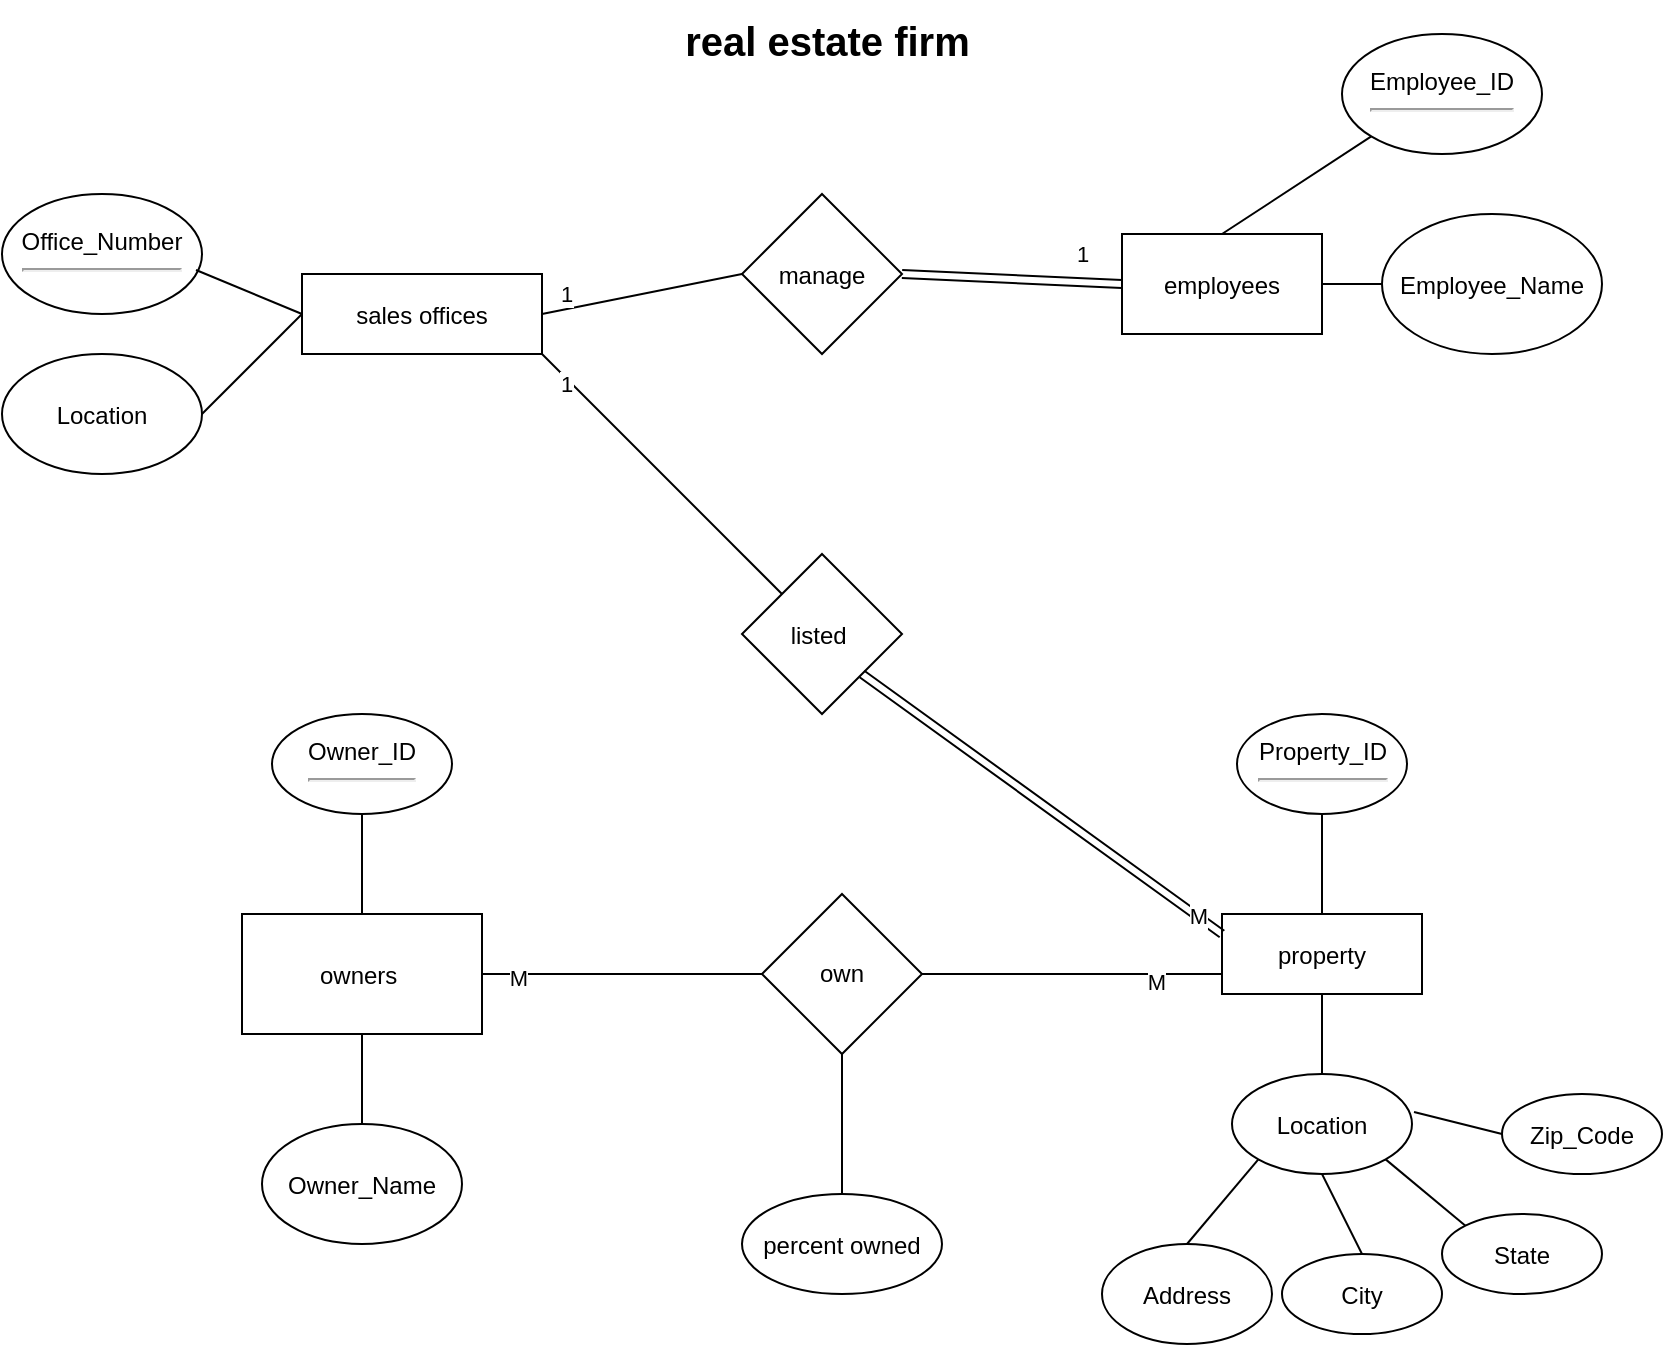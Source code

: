 <mxfile version="24.2.5" type="device">
  <diagram id="R2lEEEUBdFMjLlhIrx00" name="Page-1">
    <mxGraphModel dx="1434" dy="836" grid="1" gridSize="10" guides="1" tooltips="1" connect="1" arrows="1" fold="1" page="1" pageScale="1" pageWidth="850" pageHeight="1100" math="0" shadow="0" extFonts="Permanent Marker^https://fonts.googleapis.com/css?family=Permanent+Marker">
      <root>
        <mxCell id="0" />
        <mxCell id="1" parent="0" />
        <mxCell id="mSEk94hID1eBO2uNQYs_-1" value="&lt;span style=&quot;font-size: 12px; font-family: Arial, sans-serif; position: relative; top: 0.5pt;&quot;&gt;sales offices&lt;/span&gt;" style="rounded=0;whiteSpace=wrap;html=1;fontSize=12;" parent="1" vertex="1">
          <mxGeometry x="160" y="160" width="120" height="40" as="geometry" />
        </mxCell>
        <mxCell id="mSEk94hID1eBO2uNQYs_-2" value="&lt;b style=&quot;&quot;&gt;&lt;span style=&quot;font-family: Arial, sans-serif; position: relative; top: 0.5pt;&quot;&gt;&lt;font style=&quot;font-size: 20px;&quot;&gt;real estate firm&amp;nbsp;&lt;/font&gt;&lt;/span&gt;&lt;/b&gt;" style="text;html=1;align=center;verticalAlign=middle;resizable=0;points=[];autosize=1;strokeColor=none;fillColor=none;fontSize=12;" parent="1" vertex="1">
          <mxGeometry x="340" y="23" width="170" height="40" as="geometry" />
        </mxCell>
        <mxCell id="QlXE7pvtrm_SnEy_TRo3-1" value="&lt;span style=&quot;font-family: Arial, sans-serif; position: relative; top: 0.5pt;&quot;&gt;property&lt;/span&gt;" style="rounded=0;whiteSpace=wrap;html=1;fontSize=12;" parent="1" vertex="1">
          <mxGeometry x="620" y="480" width="100" height="40" as="geometry" />
        </mxCell>
        <mxCell id="QlXE7pvtrm_SnEy_TRo3-2" value="&lt;span style=&quot;font-family: Arial, sans-serif; position: relative; top: 0.5pt;&quot;&gt;employees&lt;/span&gt;" style="rounded=0;whiteSpace=wrap;html=1;fontSize=12;" parent="1" vertex="1">
          <mxGeometry x="570" y="140" width="100" height="50" as="geometry" />
        </mxCell>
        <mxCell id="QlXE7pvtrm_SnEy_TRo3-3" value="&lt;span style=&quot;font-family: Arial, sans-serif; position: relative; top: 0.5pt;&quot;&gt;&lt;font style=&quot;font-size: 12px;&quot;&gt;owners&amp;nbsp;&lt;/font&gt;&lt;/span&gt;" style="rounded=0;whiteSpace=wrap;html=1;fontSize=12;" parent="1" vertex="1">
          <mxGeometry x="130" y="480" width="120" height="60" as="geometry" />
        </mxCell>
        <mxCell id="QlXE7pvtrm_SnEy_TRo3-4" value="&lt;span style=&quot;font-family: Arial, sans-serif; position: relative; top: 0.5pt;&quot;&gt;&lt;font style=&quot;font-size: 12px;&quot;&gt;percent owned&lt;/font&gt;&lt;/span&gt;" style="ellipse;whiteSpace=wrap;html=1;fontSize=12;" parent="1" vertex="1">
          <mxGeometry x="380" y="620" width="100" height="50" as="geometry" />
        </mxCell>
        <mxCell id="QlXE7pvtrm_SnEy_TRo3-5" value="&lt;span style=&quot;font-family: Arial, sans-serif; position: relative; top: 0.5pt;&quot;&gt;&lt;font style=&quot;font-size: 12px;&quot;&gt;Owner_Name&lt;/font&gt;&lt;/span&gt;" style="ellipse;whiteSpace=wrap;html=1;fontSize=12;" parent="1" vertex="1">
          <mxGeometry x="140" y="585" width="100" height="60" as="geometry" />
        </mxCell>
        <mxCell id="QlXE7pvtrm_SnEy_TRo3-6" value="&lt;span style=&quot;font-family: Arial, sans-serif; position: relative; top: 0.5pt;&quot;&gt;&lt;font style=&quot;font-size: 12px;&quot;&gt;Owner_ID&lt;/font&gt;&lt;/span&gt;&lt;hr&gt;" style="ellipse;whiteSpace=wrap;html=1;fontSize=12;" parent="1" vertex="1">
          <mxGeometry x="145" y="380" width="90" height="50" as="geometry" />
        </mxCell>
        <mxCell id="QlXE7pvtrm_SnEy_TRo3-7" value="&lt;span style=&quot;font-family: Arial, sans-serif; position: relative; top: 0.5pt;&quot;&gt;&lt;font style=&quot;font-size: 12px;&quot;&gt;Zip_Code&lt;/font&gt;&lt;/span&gt;" style="ellipse;whiteSpace=wrap;html=1;fontSize=12;" parent="1" vertex="1">
          <mxGeometry x="760" y="570" width="80" height="40" as="geometry" />
        </mxCell>
        <mxCell id="QlXE7pvtrm_SnEy_TRo3-8" value="&lt;span style=&quot;font-family: Arial, sans-serif; position: relative; top: 0.5pt;&quot;&gt;&lt;font style=&quot;font-size: 12px;&quot;&gt;State&lt;/font&gt;&lt;/span&gt;" style="ellipse;whiteSpace=wrap;html=1;fontSize=12;" parent="1" vertex="1">
          <mxGeometry x="730" y="630" width="80" height="40" as="geometry" />
        </mxCell>
        <mxCell id="QlXE7pvtrm_SnEy_TRo3-9" value="&lt;span style=&quot;font-family: Arial, sans-serif; position: relative; top: 0.5pt;&quot;&gt;&lt;font style=&quot;font-size: 12px;&quot;&gt;City&lt;/font&gt;&lt;/span&gt;" style="ellipse;whiteSpace=wrap;html=1;fontSize=12;" parent="1" vertex="1">
          <mxGeometry x="650" y="650" width="80" height="40" as="geometry" />
        </mxCell>
        <mxCell id="QlXE7pvtrm_SnEy_TRo3-10" value="&lt;span style=&quot;font-family: Arial, sans-serif; position: relative; top: 0.5pt;&quot;&gt;&lt;font style=&quot;font-size: 12px;&quot;&gt;Address&lt;/font&gt;&lt;/span&gt;" style="ellipse;whiteSpace=wrap;html=1;fontSize=12;" parent="1" vertex="1">
          <mxGeometry x="560" y="645" width="85" height="50" as="geometry" />
        </mxCell>
        <mxCell id="QlXE7pvtrm_SnEy_TRo3-11" value="&lt;span style=&quot;font-family: Arial, sans-serif; position: relative; top: 0.5pt;&quot;&gt;Location&lt;/span&gt;" style="ellipse;whiteSpace=wrap;html=1;fontSize=12;" parent="1" vertex="1">
          <mxGeometry x="625" y="560" width="90" height="50" as="geometry" />
        </mxCell>
        <mxCell id="QlXE7pvtrm_SnEy_TRo3-12" value="&lt;span style=&quot;font-family: Arial, sans-serif; position: relative; top: 0.5pt;&quot;&gt;&lt;font style=&quot;font-size: 12px;&quot;&gt;Property_ID&lt;/font&gt;&lt;/span&gt;&lt;hr&gt;" style="ellipse;whiteSpace=wrap;html=1;fontSize=12;" parent="1" vertex="1">
          <mxGeometry x="627.5" y="380" width="85" height="50" as="geometry" />
        </mxCell>
        <mxCell id="QlXE7pvtrm_SnEy_TRo3-13" value="&lt;span style=&quot;font-family: Arial, sans-serif; position: relative; top: 0.5pt;&quot;&gt;Employee_Name&lt;/span&gt;" style="ellipse;whiteSpace=wrap;html=1;fontSize=12;" parent="1" vertex="1">
          <mxGeometry x="700" y="130" width="110" height="70" as="geometry" />
        </mxCell>
        <mxCell id="QlXE7pvtrm_SnEy_TRo3-14" value="&lt;span style=&quot;font-family: Arial, sans-serif; position: relative; top: 0.5pt;&quot;&gt;&lt;font style=&quot;font-size: 12px;&quot;&gt;Employee_ID&lt;/font&gt;&lt;/span&gt;&lt;hr&gt;" style="ellipse;whiteSpace=wrap;html=1;fontSize=12;" parent="1" vertex="1">
          <mxGeometry x="680" y="40" width="100" height="60" as="geometry" />
        </mxCell>
        <mxCell id="QlXE7pvtrm_SnEy_TRo3-15" value="&lt;span style=&quot;font-size: 12px; font-family: Arial, sans-serif; position: relative; top: 0.5pt;&quot;&gt;Location&lt;/span&gt;" style="ellipse;whiteSpace=wrap;html=1;fontSize=12;" parent="1" vertex="1">
          <mxGeometry x="10" y="200" width="100" height="60" as="geometry" />
        </mxCell>
        <mxCell id="QlXE7pvtrm_SnEy_TRo3-16" value="&lt;span style=&quot;font-size: 12px; font-family: Arial, sans-serif; position: relative; top: 0.5pt;&quot;&gt;Office_Number&lt;/span&gt;&lt;hr&gt;" style="ellipse;whiteSpace=wrap;html=1;fontSize=12;" parent="1" vertex="1">
          <mxGeometry x="10" y="120" width="100" height="60" as="geometry" />
        </mxCell>
        <mxCell id="QlXE7pvtrm_SnEy_TRo3-17" value="&lt;span style=&quot;font-family: Arial, sans-serif; position: relative; top: 0.5pt;&quot;&gt;&lt;font style=&quot;font-size: 12px;&quot;&gt;listed&amp;nbsp;&lt;/font&gt;&lt;/span&gt;" style="rhombus;whiteSpace=wrap;html=1;fontSize=12;double=0;" parent="1" vertex="1">
          <mxGeometry x="380" y="300" width="80" height="80" as="geometry" />
        </mxCell>
        <mxCell id="QlXE7pvtrm_SnEy_TRo3-18" value="&lt;span style=&quot;font-family: Arial, sans-serif; position: relative; top: 0.5pt;&quot;&gt;manage&lt;/span&gt;" style="rhombus;whiteSpace=wrap;html=1;fontSize=12;perimeterSpacing=0;double=0;" parent="1" vertex="1">
          <mxGeometry x="380" y="120" width="80" height="80" as="geometry" />
        </mxCell>
        <mxCell id="QlXE7pvtrm_SnEy_TRo3-19" value="own" style="rhombus;whiteSpace=wrap;html=1;fontSize=12;" parent="1" vertex="1">
          <mxGeometry x="390" y="470" width="80" height="80" as="geometry" />
        </mxCell>
        <mxCell id="QlXE7pvtrm_SnEy_TRo3-20" value="" style="endArrow=none;html=1;rounded=0;entryX=0;entryY=0.5;entryDx=0;entryDy=0;exitX=1;exitY=0.5;exitDx=0;exitDy=0;" parent="1" source="QlXE7pvtrm_SnEy_TRo3-15" target="mSEk94hID1eBO2uNQYs_-1" edge="1">
          <mxGeometry width="50" height="50" relative="1" as="geometry">
            <mxPoint x="400" y="450" as="sourcePoint" />
            <mxPoint x="450" y="400" as="targetPoint" />
          </mxGeometry>
        </mxCell>
        <mxCell id="QlXE7pvtrm_SnEy_TRo3-21" value="" style="endArrow=none;html=1;rounded=0;entryX=0;entryY=0.5;entryDx=0;entryDy=0;exitX=0.97;exitY=0.633;exitDx=0;exitDy=0;exitPerimeter=0;" parent="1" source="QlXE7pvtrm_SnEy_TRo3-16" target="mSEk94hID1eBO2uNQYs_-1" edge="1">
          <mxGeometry width="50" height="50" relative="1" as="geometry">
            <mxPoint x="400" y="450" as="sourcePoint" />
            <mxPoint x="450" y="400" as="targetPoint" />
          </mxGeometry>
        </mxCell>
        <mxCell id="QlXE7pvtrm_SnEy_TRo3-23" value="" style="endArrow=none;html=1;rounded=0;entryX=0;entryY=0.5;entryDx=0;entryDy=0;exitX=1;exitY=0.5;exitDx=0;exitDy=0;" parent="1" source="QlXE7pvtrm_SnEy_TRo3-2" target="QlXE7pvtrm_SnEy_TRo3-13" edge="1">
          <mxGeometry width="50" height="50" relative="1" as="geometry">
            <mxPoint x="350" y="460" as="sourcePoint" />
            <mxPoint x="400" y="410" as="targetPoint" />
          </mxGeometry>
        </mxCell>
        <mxCell id="QlXE7pvtrm_SnEy_TRo3-24" value="" style="endArrow=none;html=1;rounded=0;entryX=0;entryY=1;entryDx=0;entryDy=0;exitX=0.5;exitY=0;exitDx=0;exitDy=0;" parent="1" source="QlXE7pvtrm_SnEy_TRo3-2" target="QlXE7pvtrm_SnEy_TRo3-14" edge="1">
          <mxGeometry width="50" height="50" relative="1" as="geometry">
            <mxPoint x="350" y="460" as="sourcePoint" />
            <mxPoint x="400" y="410" as="targetPoint" />
          </mxGeometry>
        </mxCell>
        <mxCell id="QlXE7pvtrm_SnEy_TRo3-25" value="" style="endArrow=none;html=1;rounded=0;entryX=0;entryY=0.5;entryDx=0;entryDy=0;exitX=1;exitY=0.5;exitDx=0;exitDy=0;" parent="1" source="mSEk94hID1eBO2uNQYs_-1" target="QlXE7pvtrm_SnEy_TRo3-18" edge="1">
          <mxGeometry width="50" height="50" relative="1" as="geometry">
            <mxPoint x="400" y="460" as="sourcePoint" />
            <mxPoint x="450" y="410" as="targetPoint" />
          </mxGeometry>
        </mxCell>
        <mxCell id="QlXE7pvtrm_SnEy_TRo3-30" value="1" style="edgeLabel;html=1;align=center;verticalAlign=middle;resizable=0;points=[];" parent="QlXE7pvtrm_SnEy_TRo3-25" vertex="1" connectable="0">
          <mxGeometry x="-0.769" y="-2" relative="1" as="geometry">
            <mxPoint y="-10" as="offset" />
          </mxGeometry>
        </mxCell>
        <mxCell id="QlXE7pvtrm_SnEy_TRo3-28" value="" style="shape=link;html=1;rounded=0;entryX=0;entryY=0.5;entryDx=0;entryDy=0;exitX=1;exitY=0.5;exitDx=0;exitDy=0;" parent="1" source="QlXE7pvtrm_SnEy_TRo3-18" target="QlXE7pvtrm_SnEy_TRo3-2" edge="1">
          <mxGeometry width="100" relative="1" as="geometry">
            <mxPoint x="370" y="440" as="sourcePoint" />
            <mxPoint x="470" y="440" as="targetPoint" />
          </mxGeometry>
        </mxCell>
        <mxCell id="QlXE7pvtrm_SnEy_TRo3-29" value="1" style="edgeLabel;html=1;align=center;verticalAlign=middle;resizable=0;points=[];" parent="QlXE7pvtrm_SnEy_TRo3-28" vertex="1" connectable="0">
          <mxGeometry x="0.636" relative="1" as="geometry">
            <mxPoint y="-14" as="offset" />
          </mxGeometry>
        </mxCell>
        <mxCell id="QlXE7pvtrm_SnEy_TRo3-31" value="" style="endArrow=none;html=1;rounded=0;exitX=0.5;exitY=0;exitDx=0;exitDy=0;entryX=0.5;entryY=1;entryDx=0;entryDy=0;" parent="1" source="QlXE7pvtrm_SnEy_TRo3-4" target="QlXE7pvtrm_SnEy_TRo3-19" edge="1">
          <mxGeometry width="50" height="50" relative="1" as="geometry">
            <mxPoint x="400" y="380" as="sourcePoint" />
            <mxPoint x="450" y="330" as="targetPoint" />
          </mxGeometry>
        </mxCell>
        <mxCell id="QlXE7pvtrm_SnEy_TRo3-32" value="" style="endArrow=none;html=1;rounded=0;exitX=1;exitY=0.5;exitDx=0;exitDy=0;entryX=0;entryY=0.5;entryDx=0;entryDy=0;" parent="1" source="QlXE7pvtrm_SnEy_TRo3-3" target="QlXE7pvtrm_SnEy_TRo3-19" edge="1">
          <mxGeometry width="50" height="50" relative="1" as="geometry">
            <mxPoint x="400" y="380" as="sourcePoint" />
            <mxPoint x="450" y="330" as="targetPoint" />
          </mxGeometry>
        </mxCell>
        <mxCell id="QlXE7pvtrm_SnEy_TRo3-47" value="M" style="edgeLabel;html=1;align=center;verticalAlign=middle;resizable=0;points=[];" parent="QlXE7pvtrm_SnEy_TRo3-32" vertex="1" connectable="0">
          <mxGeometry x="-0.743" y="-2" relative="1" as="geometry">
            <mxPoint as="offset" />
          </mxGeometry>
        </mxCell>
        <mxCell id="QlXE7pvtrm_SnEy_TRo3-33" value="" style="endArrow=none;html=1;rounded=0;exitX=0;exitY=0.75;exitDx=0;exitDy=0;" parent="1" source="QlXE7pvtrm_SnEy_TRo3-1" target="QlXE7pvtrm_SnEy_TRo3-19" edge="1">
          <mxGeometry width="50" height="50" relative="1" as="geometry">
            <mxPoint x="400" y="380" as="sourcePoint" />
            <mxPoint x="450" y="330" as="targetPoint" />
          </mxGeometry>
        </mxCell>
        <mxCell id="QlXE7pvtrm_SnEy_TRo3-50" value="M" style="edgeLabel;html=1;align=center;verticalAlign=middle;resizable=0;points=[];" parent="QlXE7pvtrm_SnEy_TRo3-33" vertex="1" connectable="0">
          <mxGeometry x="-0.56" y="4" relative="1" as="geometry">
            <mxPoint as="offset" />
          </mxGeometry>
        </mxCell>
        <mxCell id="QlXE7pvtrm_SnEy_TRo3-34" value="" style="endArrow=none;html=1;rounded=0;exitX=1;exitY=1;exitDx=0;exitDy=0;entryX=0;entryY=0;entryDx=0;entryDy=0;" parent="1" source="mSEk94hID1eBO2uNQYs_-1" target="QlXE7pvtrm_SnEy_TRo3-17" edge="1">
          <mxGeometry width="50" height="50" relative="1" as="geometry">
            <mxPoint x="400" y="380" as="sourcePoint" />
            <mxPoint x="450" y="360" as="targetPoint" />
          </mxGeometry>
        </mxCell>
        <mxCell id="QlXE7pvtrm_SnEy_TRo3-46" value="1" style="edgeLabel;html=1;align=center;verticalAlign=middle;resizable=0;points=[];" parent="QlXE7pvtrm_SnEy_TRo3-34" vertex="1" connectable="0">
          <mxGeometry x="-0.775" y="-2" relative="1" as="geometry">
            <mxPoint as="offset" />
          </mxGeometry>
        </mxCell>
        <mxCell id="QlXE7pvtrm_SnEy_TRo3-35" value="" style="endArrow=none;html=1;rounded=0;exitX=0;exitY=0.5;exitDx=0;exitDy=0;entryX=1.011;entryY=0.38;entryDx=0;entryDy=0;entryPerimeter=0;" parent="1" source="QlXE7pvtrm_SnEy_TRo3-7" target="QlXE7pvtrm_SnEy_TRo3-11" edge="1">
          <mxGeometry width="50" height="50" relative="1" as="geometry">
            <mxPoint x="400" y="380" as="sourcePoint" />
            <mxPoint x="450" y="330" as="targetPoint" />
          </mxGeometry>
        </mxCell>
        <mxCell id="QlXE7pvtrm_SnEy_TRo3-36" value="" style="endArrow=none;html=1;rounded=0;exitX=0;exitY=0;exitDx=0;exitDy=0;entryX=1;entryY=1;entryDx=0;entryDy=0;" parent="1" source="QlXE7pvtrm_SnEy_TRo3-8" target="QlXE7pvtrm_SnEy_TRo3-11" edge="1">
          <mxGeometry width="50" height="50" relative="1" as="geometry">
            <mxPoint x="400" y="380" as="sourcePoint" />
            <mxPoint x="450" y="330" as="targetPoint" />
          </mxGeometry>
        </mxCell>
        <mxCell id="QlXE7pvtrm_SnEy_TRo3-37" value="" style="endArrow=none;html=1;rounded=0;exitX=0.5;exitY=0;exitDx=0;exitDy=0;entryX=0.5;entryY=1;entryDx=0;entryDy=0;" parent="1" source="QlXE7pvtrm_SnEy_TRo3-9" target="QlXE7pvtrm_SnEy_TRo3-11" edge="1">
          <mxGeometry width="50" height="50" relative="1" as="geometry">
            <mxPoint x="400" y="380" as="sourcePoint" />
            <mxPoint x="450" y="330" as="targetPoint" />
          </mxGeometry>
        </mxCell>
        <mxCell id="QlXE7pvtrm_SnEy_TRo3-38" value="" style="endArrow=none;html=1;rounded=0;exitX=0.5;exitY=0;exitDx=0;exitDy=0;entryX=0;entryY=1;entryDx=0;entryDy=0;" parent="1" source="QlXE7pvtrm_SnEy_TRo3-10" target="QlXE7pvtrm_SnEy_TRo3-11" edge="1">
          <mxGeometry width="50" height="50" relative="1" as="geometry">
            <mxPoint x="400" y="380" as="sourcePoint" />
            <mxPoint x="450" y="330" as="targetPoint" />
          </mxGeometry>
        </mxCell>
        <mxCell id="QlXE7pvtrm_SnEy_TRo3-39" value="" style="endArrow=none;html=1;rounded=0;exitX=0.5;exitY=0;exitDx=0;exitDy=0;exitPerimeter=0;entryX=0.5;entryY=1;entryDx=0;entryDy=0;" parent="1" source="QlXE7pvtrm_SnEy_TRo3-11" target="QlXE7pvtrm_SnEy_TRo3-1" edge="1">
          <mxGeometry width="50" height="50" relative="1" as="geometry">
            <mxPoint x="400" y="380" as="sourcePoint" />
            <mxPoint x="450" y="330" as="targetPoint" />
          </mxGeometry>
        </mxCell>
        <mxCell id="QlXE7pvtrm_SnEy_TRo3-40" value="" style="endArrow=none;html=1;rounded=0;entryX=0.5;entryY=0;entryDx=0;entryDy=0;exitX=0.5;exitY=1;exitDx=0;exitDy=0;" parent="1" source="QlXE7pvtrm_SnEy_TRo3-12" target="QlXE7pvtrm_SnEy_TRo3-1" edge="1">
          <mxGeometry width="50" height="50" relative="1" as="geometry">
            <mxPoint x="400" y="380" as="sourcePoint" />
            <mxPoint x="450" y="330" as="targetPoint" />
          </mxGeometry>
        </mxCell>
        <mxCell id="QlXE7pvtrm_SnEy_TRo3-43" value="" style="shape=link;html=1;rounded=0;entryX=0;entryY=0.25;entryDx=0;entryDy=0;exitX=1;exitY=1;exitDx=0;exitDy=0;" parent="1" source="QlXE7pvtrm_SnEy_TRo3-17" target="QlXE7pvtrm_SnEy_TRo3-1" edge="1">
          <mxGeometry width="100" relative="1" as="geometry">
            <mxPoint x="370" y="450" as="sourcePoint" />
            <mxPoint x="470" y="450" as="targetPoint" />
          </mxGeometry>
        </mxCell>
        <mxCell id="QlXE7pvtrm_SnEy_TRo3-44" value="M" style="edgeLabel;html=1;align=center;verticalAlign=middle;resizable=0;points=[];" parent="QlXE7pvtrm_SnEy_TRo3-43" vertex="1" connectable="0">
          <mxGeometry x="0.865" relative="1" as="geometry">
            <mxPoint as="offset" />
          </mxGeometry>
        </mxCell>
        <mxCell id="QlXE7pvtrm_SnEy_TRo3-48" value="" style="endArrow=none;html=1;rounded=0;exitX=0.5;exitY=0;exitDx=0;exitDy=0;entryX=0.5;entryY=1;entryDx=0;entryDy=0;" parent="1" source="QlXE7pvtrm_SnEy_TRo3-5" target="QlXE7pvtrm_SnEy_TRo3-3" edge="1">
          <mxGeometry width="50" height="50" relative="1" as="geometry">
            <mxPoint x="400" y="470" as="sourcePoint" />
            <mxPoint x="450" y="420" as="targetPoint" />
          </mxGeometry>
        </mxCell>
        <mxCell id="QlXE7pvtrm_SnEy_TRo3-49" value="" style="endArrow=none;html=1;rounded=0;exitX=0.5;exitY=0;exitDx=0;exitDy=0;entryX=0.5;entryY=1;entryDx=0;entryDy=0;" parent="1" source="QlXE7pvtrm_SnEy_TRo3-3" target="QlXE7pvtrm_SnEy_TRo3-6" edge="1">
          <mxGeometry width="50" height="50" relative="1" as="geometry">
            <mxPoint x="400" y="470" as="sourcePoint" />
            <mxPoint x="450" y="420" as="targetPoint" />
          </mxGeometry>
        </mxCell>
      </root>
    </mxGraphModel>
  </diagram>
</mxfile>
